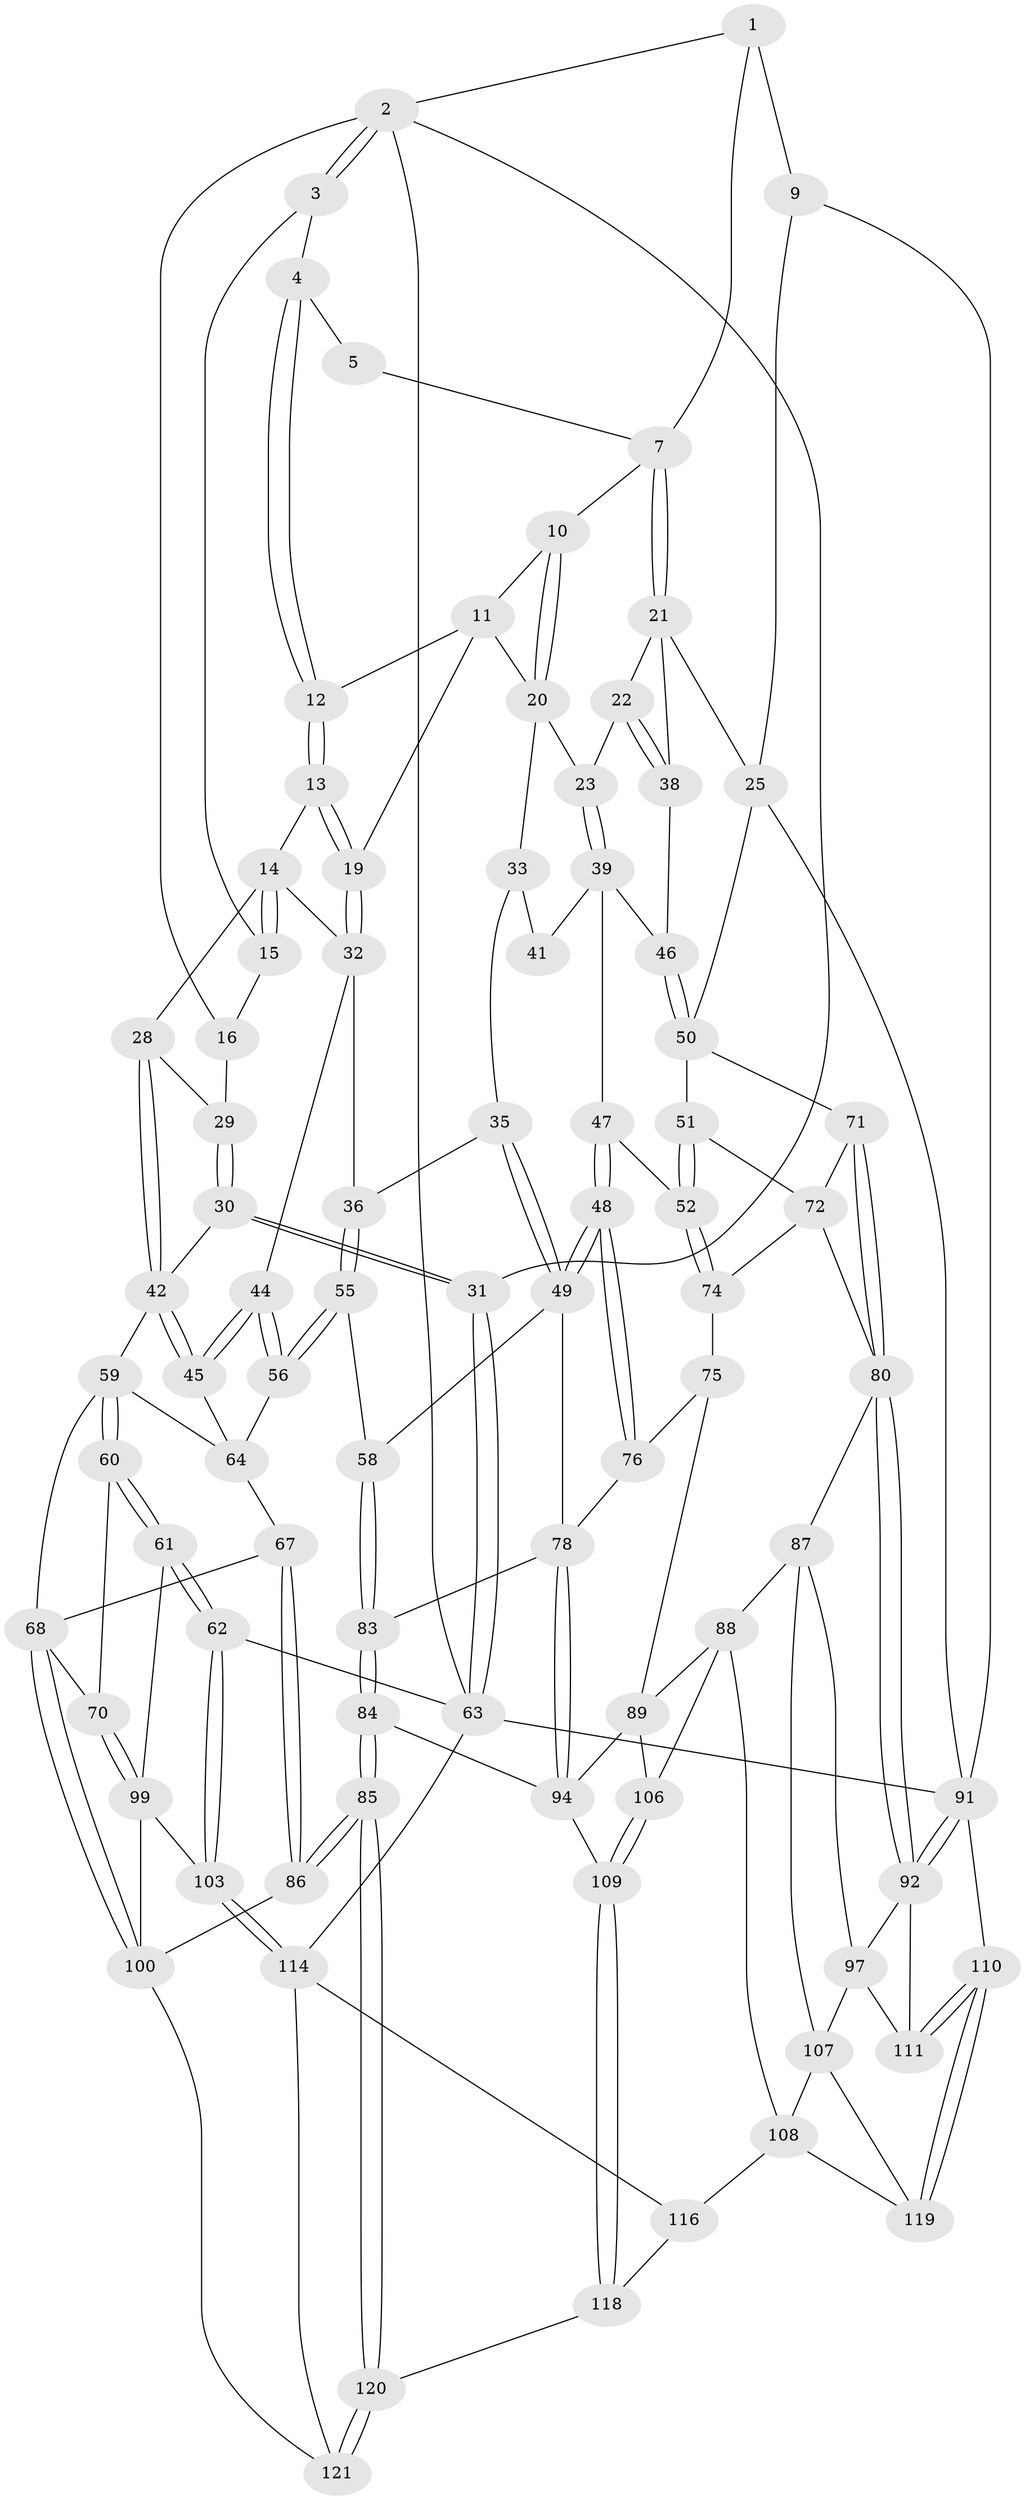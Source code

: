 // Generated by graph-tools (version 1.1) at 2025/52/02/27/25 19:52:39]
// undirected, 86 vertices, 193 edges
graph export_dot {
graph [start="1"]
  node [color=gray90,style=filled];
  1 [pos="+0.7255219358278473+0",super="+6"];
  2 [pos="+0+0",super="+17"];
  3 [pos="+0+0"];
  4 [pos="+0.49566247807100067+0"];
  5 [pos="+0.6209603072813141+0"];
  7 [pos="+0.769661507870622+0.14752592321999763",super="+8"];
  9 [pos="+1+0.26825951386253616"];
  10 [pos="+0.6545021177665319+0.15985183357630278"];
  11 [pos="+0.5467424820503574+0.06187420869548366",super="+18"];
  12 [pos="+0.4755658205399881+0"];
  13 [pos="+0.46251993439919475+0.005006542397803797"];
  14 [pos="+0.3124435631404601+0.1701124410386094",super="+27"];
  15 [pos="+0.18386634173253283+0.042446874584323065"];
  16 [pos="+0.11510398758687902+0.19471759458185312"];
  19 [pos="+0.5239975465494812+0.23480728105489462"];
  20 [pos="+0.6074708880790984+0.2323860708471623",super="+24"];
  21 [pos="+0.8429441613683419+0.23223625887867422",super="+26"];
  22 [pos="+0.7824398875151457+0.264879948810935"];
  23 [pos="+0.6877113441582241+0.2956455349864018"];
  25 [pos="+1+0.2930186293097983",super="+53"];
  28 [pos="+0.2470145899129309+0.2531219797755028"];
  29 [pos="+0.13642821950196216+0.21340511787793096"];
  30 [pos="+0.04870471752211974+0.3886889244376397"];
  31 [pos="+0+0.344454055826859"];
  32 [pos="+0.42633885287506895+0.3112475008891301",super="+37"];
  33 [pos="+0.633204882430904+0.3015981631572696",super="+34"];
  35 [pos="+0.4828637960622542+0.39167176936422937"];
  36 [pos="+0.4639777513688789+0.3762586697650917"];
  38 [pos="+0.7542066892133622+0.4002135668963258"];
  39 [pos="+0.7007335103153286+0.35870472987863594",super="+40"];
  41 [pos="+0.6205868454474037+0.38806503812449666"];
  42 [pos="+0.19865356644624102+0.35395409390206023",super="+43"];
  44 [pos="+0.3062024928455026+0.45961608733927417"];
  45 [pos="+0.26836651862681815+0.444790066062781"];
  46 [pos="+0.752619968760012+0.40188856774235127"];
  47 [pos="+0.6477277469456897+0.5011383154481511"];
  48 [pos="+0.6174561357458068+0.5164735546340321"];
  49 [pos="+0.5382772050415184+0.5060272238798842",super="+57"];
  50 [pos="+0.7539937318333506+0.4441393025565892",super="+54"];
  51 [pos="+0.7307321418234084+0.47954626966710506"];
  52 [pos="+0.6893726687274182+0.5040344266100659"];
  55 [pos="+0.3828300880795891+0.5546907521544095"];
  56 [pos="+0.33173149496251314+0.5458950365416639"];
  58 [pos="+0.4101973579895652+0.5651950363462833"];
  59 [pos="+0.10053611756322753+0.46850187279358296",super="+65"];
  60 [pos="+0.09958068291102855+0.4837625347549677"];
  61 [pos="+0.008833441683250011+0.6500233088961618"];
  62 [pos="+0+0.6616944752304662"];
  63 [pos="+0+0.655032502972973",super="+82"];
  64 [pos="+0.20344611363713042+0.49034715256956224",super="+66"];
  67 [pos="+0.26486621552897177+0.6296962948461272"];
  68 [pos="+0.21448243981255616+0.6360126476602277",super="+69"];
  70 [pos="+0.1781196434060355+0.6315935581650828"];
  71 [pos="+0.8987175227172858+0.524096703307778"];
  72 [pos="+0.8112804177792183+0.518097635502445",super="+73"];
  74 [pos="+0.7438853555534102+0.5881475997584468"];
  75 [pos="+0.7261676808822114+0.6032576392701663",super="+90"];
  76 [pos="+0.6253237264937647+0.6127778543105152",super="+77"];
  78 [pos="+0.5485358248919584+0.7116383908474591",super="+79"];
  80 [pos="+0.830136951382804+0.6355653515954521",super="+81"];
  83 [pos="+0.4250445156343039+0.6220841393603074"];
  84 [pos="+0.4156604477760133+0.7863136800143626"];
  85 [pos="+0.4054758581777199+0.7907584551210836"];
  86 [pos="+0.3998272405175642+0.7857235304729248"];
  87 [pos="+0.7038426725725763+0.7265304403611774",super="+98"];
  88 [pos="+0.6909648580362229+0.7252768058261521",super="+105"];
  89 [pos="+0.655698088118554+0.7079091478974245",super="+104"];
  91 [pos="+1+0.7241637762226577",super="+93"];
  92 [pos="+0.8937635613662638+0.7308855422876718",super="+96"];
  94 [pos="+0.5249609757098621+0.7338243038423338",super="+95"];
  97 [pos="+0.8305443547390406+0.783697154202373",super="+112"];
  99 [pos="+0.08253942490181122+0.6651795123306129",super="+102"];
  100 [pos="+0.21088547280883438+0.7495116690209747",super="+101"];
  103 [pos="+0.12500374227125116+0.8903588298776417"];
  106 [pos="+0.6316871439770941+0.8624043002671832"];
  107 [pos="+0.7188765231759137+0.8625219120725041",super="+113"];
  108 [pos="+0.6803019862475405+0.868907138833833",super="+115"];
  109 [pos="+0.5742849882869024+0.8974226663024606"];
  110 [pos="+1+1"];
  111 [pos="+1+1"];
  114 [pos="+0+1",super="+123"];
  116 [pos="+0.5848815162138168+1",super="+117"];
  118 [pos="+0.5730449323638749+0.9367805606395843",super="+122"];
  119 [pos="+0.8857679865409627+1"];
  120 [pos="+0.39304915728660494+0.8124155418963018"];
  121 [pos="+0.368354165410839+0.8433090918764126"];
  1 -- 2;
  1 -- 9 [weight=2];
  1 -- 7;
  2 -- 3;
  2 -- 3;
  2 -- 63;
  2 -- 16;
  2 -- 31;
  3 -- 4;
  3 -- 15;
  4 -- 5;
  4 -- 12;
  4 -- 12;
  5 -- 7;
  7 -- 21;
  7 -- 21;
  7 -- 10;
  9 -- 25;
  9 -- 91;
  10 -- 11;
  10 -- 20;
  10 -- 20;
  11 -- 12;
  11 -- 19;
  11 -- 20;
  12 -- 13;
  12 -- 13;
  13 -- 14;
  13 -- 19;
  13 -- 19;
  14 -- 15;
  14 -- 15;
  14 -- 32;
  14 -- 28;
  15 -- 16;
  16 -- 29;
  19 -- 32;
  19 -- 32;
  20 -- 33;
  20 -- 23;
  21 -- 22;
  21 -- 25;
  21 -- 38;
  22 -- 23;
  22 -- 38;
  22 -- 38;
  23 -- 39;
  23 -- 39;
  25 -- 91;
  25 -- 50;
  28 -- 29;
  28 -- 42;
  28 -- 42;
  29 -- 30;
  29 -- 30;
  30 -- 31;
  30 -- 31;
  30 -- 42;
  31 -- 63;
  31 -- 63;
  32 -- 36;
  32 -- 44;
  33 -- 41 [weight=2];
  33 -- 35;
  35 -- 36;
  35 -- 49;
  35 -- 49;
  36 -- 55;
  36 -- 55;
  38 -- 46;
  39 -- 46;
  39 -- 41;
  39 -- 47;
  42 -- 45;
  42 -- 45;
  42 -- 59;
  44 -- 45;
  44 -- 45;
  44 -- 56;
  44 -- 56;
  45 -- 64;
  46 -- 50;
  46 -- 50;
  47 -- 48;
  47 -- 48;
  47 -- 52;
  48 -- 49;
  48 -- 49;
  48 -- 76;
  48 -- 76;
  49 -- 58;
  49 -- 78;
  50 -- 51;
  50 -- 71;
  51 -- 52;
  51 -- 52;
  51 -- 72;
  52 -- 74;
  52 -- 74;
  55 -- 56;
  55 -- 56;
  55 -- 58;
  56 -- 64;
  58 -- 83;
  58 -- 83;
  59 -- 60;
  59 -- 60;
  59 -- 64;
  59 -- 68;
  60 -- 61;
  60 -- 61;
  60 -- 70;
  61 -- 62;
  61 -- 62;
  61 -- 99;
  62 -- 63;
  62 -- 103;
  62 -- 103;
  63 -- 114;
  63 -- 91;
  64 -- 67;
  67 -- 68;
  67 -- 86;
  67 -- 86;
  68 -- 100;
  68 -- 100;
  68 -- 70;
  70 -- 99;
  70 -- 99;
  71 -- 72;
  71 -- 80;
  71 -- 80;
  72 -- 74;
  72 -- 80;
  74 -- 75;
  75 -- 76 [weight=2];
  75 -- 89;
  76 -- 78;
  78 -- 94;
  78 -- 94;
  78 -- 83;
  80 -- 92;
  80 -- 92;
  80 -- 87;
  83 -- 84;
  83 -- 84;
  84 -- 85;
  84 -- 85;
  84 -- 94;
  85 -- 86;
  85 -- 86;
  85 -- 120;
  85 -- 120;
  86 -- 100;
  87 -- 88;
  87 -- 97;
  87 -- 107;
  88 -- 89;
  88 -- 106;
  88 -- 108;
  89 -- 106;
  89 -- 94;
  91 -- 92;
  91 -- 92;
  91 -- 110;
  92 -- 97;
  92 -- 111;
  94 -- 109;
  97 -- 107;
  97 -- 111;
  99 -- 103;
  99 -- 100;
  100 -- 121;
  103 -- 114;
  103 -- 114;
  106 -- 109;
  106 -- 109;
  107 -- 108;
  107 -- 119;
  108 -- 116;
  108 -- 119;
  109 -- 118;
  109 -- 118;
  110 -- 111;
  110 -- 111;
  110 -- 119;
  110 -- 119;
  114 -- 121;
  114 -- 116;
  116 -- 118 [weight=2];
  118 -- 120;
  120 -- 121;
  120 -- 121;
}
